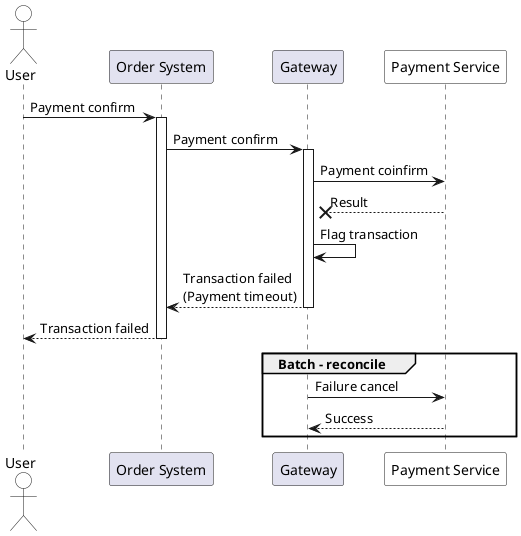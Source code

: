 @startuml

actor "User" as user #White
participant "Order System" as order
participant "Gateway" as gw
participant "Payment Service" as acquire #White

user -> order: Payment confirm
activate order
order -> gw: Payment confirm
activate gw
gw -> acquire: Payment coinfirm
acquire -->x gw: Result
gw -> gw: Flag transaction
gw --> order: Transaction failed\n(Payment timeout)
deactivate gw
order --> user: Transaction failed
deactivate order

group Batch - reconcile
    gw -> acquire: Failure cancel
    acquire --> gw: Success
end

@enduml

